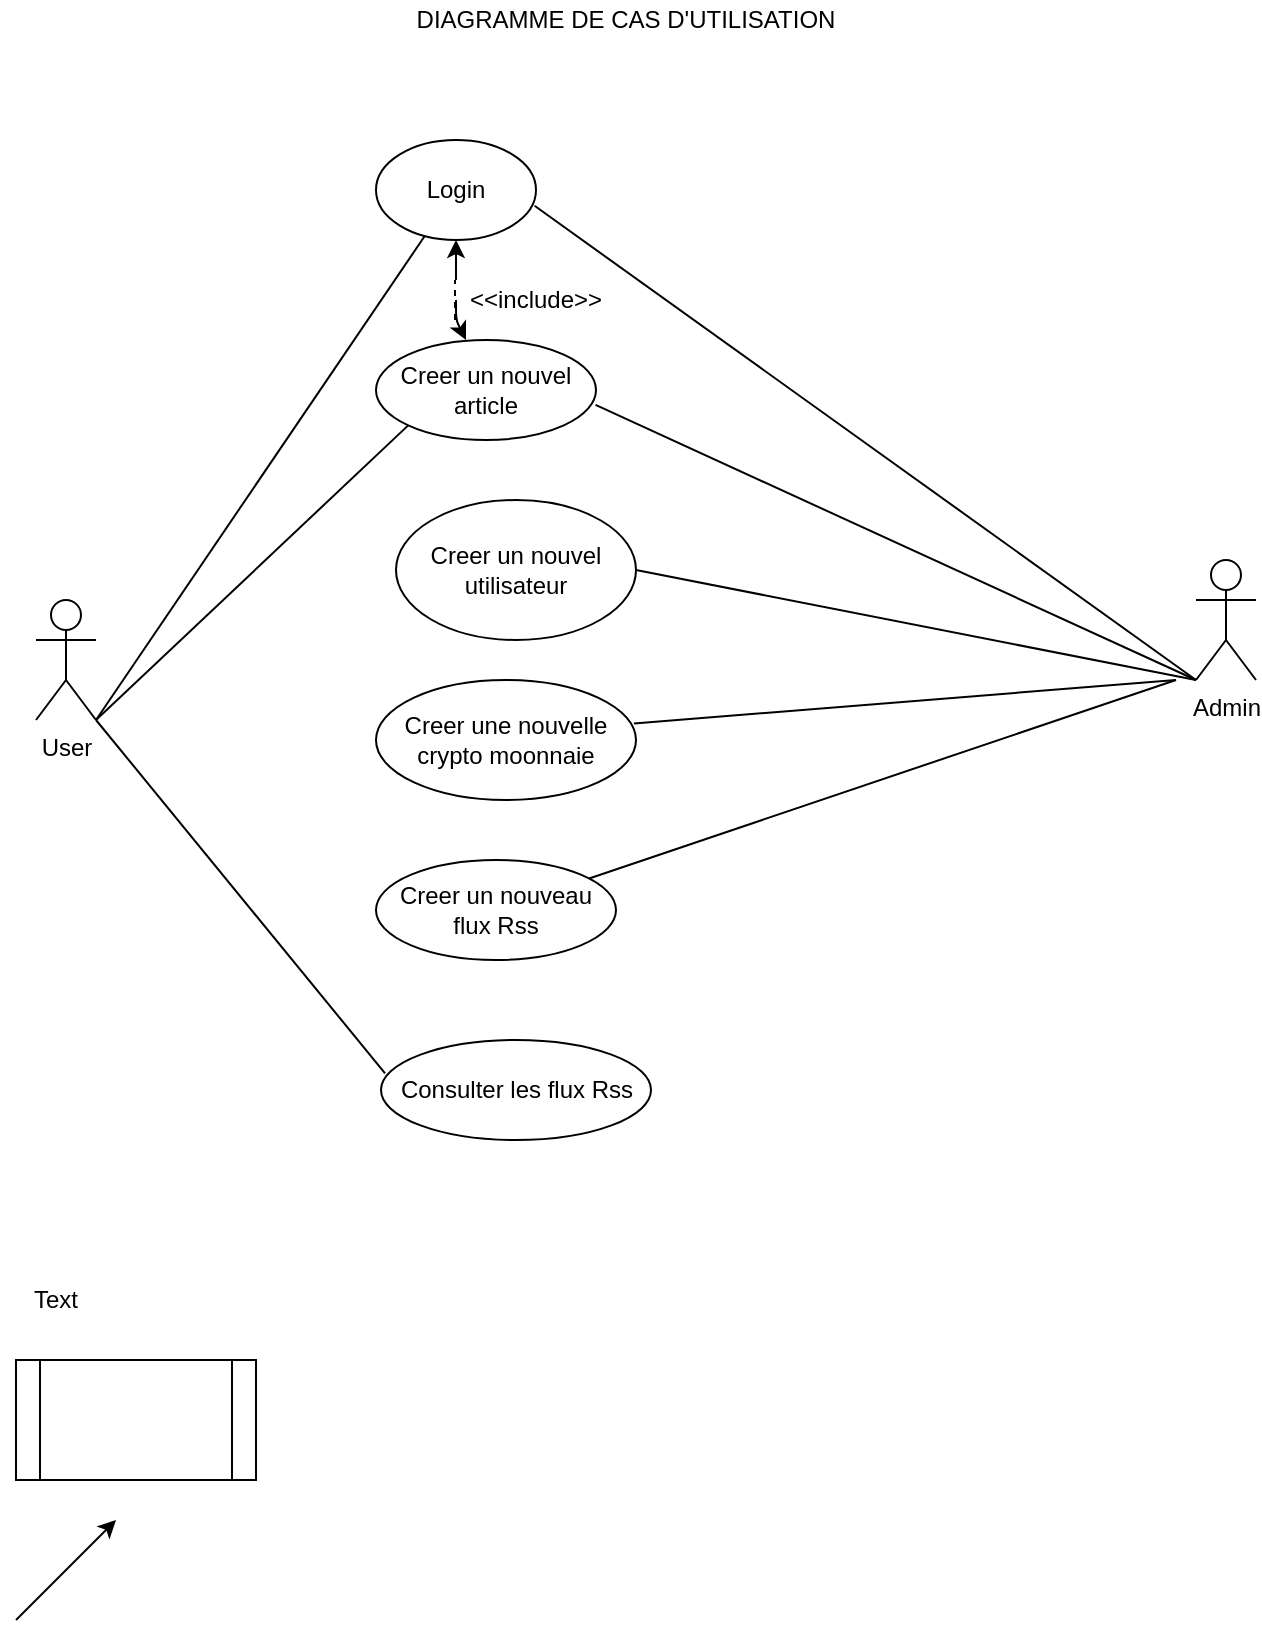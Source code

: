 <mxfile version="12.6.6" type="github"><diagram id="pBDlN9tDFztVLDYWwp_h" name="Page-1"><mxGraphModel dx="1024" dy="544" grid="1" gridSize="10" guides="1" tooltips="1" connect="1" arrows="1" fold="1" page="1" pageScale="1" pageWidth="827" pageHeight="1169" math="0" shadow="0"><root><mxCell id="0"/><mxCell id="1" parent="0"/><object label="User" Test="" id="rRhUUelpv1TZ-CdecKEw-1"><mxCell style="shape=umlActor;verticalLabelPosition=bottom;labelBackgroundColor=#ffffff;verticalAlign=top;html=1;outlineConnect=0;" vertex="1" parent="1"><mxGeometry x="60" y="320" width="30" height="60" as="geometry"/></mxCell></object><mxCell id="rRhUUelpv1TZ-CdecKEw-8" value="Login" style="ellipse;whiteSpace=wrap;html=1;" vertex="1" parent="1"><mxGeometry x="230" y="90" width="80" height="50" as="geometry"/></mxCell><mxCell id="rRhUUelpv1TZ-CdecKEw-9" value="Creer un nouvel article" style="ellipse;whiteSpace=wrap;html=1;" vertex="1" parent="1"><mxGeometry x="230" y="190" width="110" height="50" as="geometry"/></mxCell><mxCell id="rRhUUelpv1TZ-CdecKEw-10" value="Creer un nouvel utilisateur" style="ellipse;whiteSpace=wrap;html=1;" vertex="1" parent="1"><mxGeometry x="240" y="270" width="120" height="70" as="geometry"/></mxCell><mxCell id="rRhUUelpv1TZ-CdecKEw-11" value="Creer une nouvelle crypto moonnaie" style="ellipse;whiteSpace=wrap;html=1;" vertex="1" parent="1"><mxGeometry x="230" y="360" width="130" height="60" as="geometry"/></mxCell><mxCell id="rRhUUelpv1TZ-CdecKEw-12" value="Creer un nouveau flux Rss" style="ellipse;whiteSpace=wrap;html=1;" vertex="1" parent="1"><mxGeometry x="230" y="450" width="120" height="50" as="geometry"/></mxCell><mxCell id="rRhUUelpv1TZ-CdecKEw-13" value="Consulter les flux Rss" style="ellipse;whiteSpace=wrap;html=1;" vertex="1" parent="1"><mxGeometry x="232.5" y="540" width="135" height="50" as="geometry"/></mxCell><mxCell id="rRhUUelpv1TZ-CdecKEw-14" value="Admin" style="shape=umlActor;verticalLabelPosition=bottom;labelBackgroundColor=#ffffff;verticalAlign=top;html=1;outlineConnect=0;" vertex="1" parent="1"><mxGeometry x="640" y="300" width="30" height="60" as="geometry"/></mxCell><mxCell id="rRhUUelpv1TZ-CdecKEw-16" value="" style="endArrow=classic;html=1;" edge="1" parent="1"><mxGeometry width="50" height="50" relative="1" as="geometry"><mxPoint x="270" y="160" as="sourcePoint"/><mxPoint x="270" y="140" as="targetPoint"/></mxGeometry></mxCell><mxCell id="rRhUUelpv1TZ-CdecKEw-17" value="" style="endArrow=none;dashed=1;html=1;" edge="1" parent="1"><mxGeometry width="50" height="50" relative="1" as="geometry"><mxPoint x="269.5" y="180" as="sourcePoint"/><mxPoint x="269.5" y="160" as="targetPoint"/></mxGeometry></mxCell><mxCell id="rRhUUelpv1TZ-CdecKEw-18" value="" style="endArrow=classic;html=1;" edge="1" parent="1"><mxGeometry width="50" height="50" relative="1" as="geometry"><mxPoint x="270" y="170" as="sourcePoint"/><mxPoint x="275" y="190" as="targetPoint"/><Array as="points"><mxPoint x="270" y="180"/></Array></mxGeometry></mxCell><mxCell id="rRhUUelpv1TZ-CdecKEw-19" value="&amp;lt;&amp;lt;include&amp;gt;&amp;gt;" style="text;html=1;strokeColor=none;fillColor=none;align=center;verticalAlign=middle;whiteSpace=wrap;rounded=0;" vertex="1" parent="1"><mxGeometry x="290" y="160" width="40" height="20" as="geometry"/></mxCell><mxCell id="rRhUUelpv1TZ-CdecKEw-20" value="Text" style="text;html=1;strokeColor=none;fillColor=none;align=center;verticalAlign=middle;whiteSpace=wrap;rounded=0;" vertex="1" parent="1"><mxGeometry x="50" y="660" width="40" height="20" as="geometry"/></mxCell><mxCell id="rRhUUelpv1TZ-CdecKEw-21" value="" style="shape=process;whiteSpace=wrap;html=1;backgroundOutline=1;" vertex="1" parent="1"><mxGeometry x="50" y="700" width="120" height="60" as="geometry"/></mxCell><mxCell id="rRhUUelpv1TZ-CdecKEw-22" value="DIAGRAMME DE CAS D'UTILISATION" style="text;html=1;strokeColor=none;fillColor=none;align=center;verticalAlign=middle;whiteSpace=wrap;rounded=0;" vertex="1" parent="1"><mxGeometry x="150" y="20" width="410" height="20" as="geometry"/></mxCell><mxCell id="rRhUUelpv1TZ-CdecKEw-23" value="" style="endArrow=classic;html=1;" edge="1" parent="1"><mxGeometry width="50" height="50" relative="1" as="geometry"><mxPoint x="50" y="830" as="sourcePoint"/><mxPoint x="100" y="780" as="targetPoint"/></mxGeometry></mxCell><mxCell id="rRhUUelpv1TZ-CdecKEw-24" value="" style="endArrow=none;html=1;" edge="1" parent="1" target="rRhUUelpv1TZ-CdecKEw-8"><mxGeometry width="50" height="50" relative="1" as="geometry"><mxPoint x="90" y="380" as="sourcePoint"/><mxPoint x="140" y="330" as="targetPoint"/></mxGeometry></mxCell><mxCell id="rRhUUelpv1TZ-CdecKEw-25" value="" style="endArrow=none;html=1;exitX=0.991;exitY=0.658;exitDx=0;exitDy=0;exitPerimeter=0;entryX=0;entryY=1;entryDx=0;entryDy=0;entryPerimeter=0;" edge="1" parent="1" source="rRhUUelpv1TZ-CdecKEw-8" target="rRhUUelpv1TZ-CdecKEw-14"><mxGeometry width="50" height="50" relative="1" as="geometry"><mxPoint x="440" y="490" as="sourcePoint"/><mxPoint x="620" y="380" as="targetPoint"/></mxGeometry></mxCell><mxCell id="rRhUUelpv1TZ-CdecKEw-26" value="" style="endArrow=none;html=1;entryX=0;entryY=1;entryDx=0;entryDy=0;" edge="1" parent="1" target="rRhUUelpv1TZ-CdecKEw-9"><mxGeometry width="50" height="50" relative="1" as="geometry"><mxPoint x="90" y="380" as="sourcePoint"/><mxPoint x="140" y="330" as="targetPoint"/></mxGeometry></mxCell><mxCell id="rRhUUelpv1TZ-CdecKEw-27" value="" style="endArrow=none;html=1;exitX=0.998;exitY=0.649;exitDx=0;exitDy=0;exitPerimeter=0;" edge="1" parent="1" source="rRhUUelpv1TZ-CdecKEw-9"><mxGeometry width="50" height="50" relative="1" as="geometry"><mxPoint x="510" y="440" as="sourcePoint"/><mxPoint x="640" y="360" as="targetPoint"/></mxGeometry></mxCell><mxCell id="rRhUUelpv1TZ-CdecKEw-29" value="" style="endArrow=none;html=1;entryX=1;entryY=0.5;entryDx=0;entryDy=0;" edge="1" parent="1" target="rRhUUelpv1TZ-CdecKEw-10"><mxGeometry width="50" height="50" relative="1" as="geometry"><mxPoint x="640" y="360" as="sourcePoint"/><mxPoint x="400" y="290" as="targetPoint"/></mxGeometry></mxCell><mxCell id="rRhUUelpv1TZ-CdecKEw-30" value="" style="endArrow=none;html=1;entryX=0.992;entryY=0.362;entryDx=0;entryDy=0;entryPerimeter=0;" edge="1" parent="1" target="rRhUUelpv1TZ-CdecKEw-11"><mxGeometry width="50" height="50" relative="1" as="geometry"><mxPoint x="630" y="360" as="sourcePoint"/><mxPoint x="370" y="315" as="targetPoint"/></mxGeometry></mxCell><mxCell id="rRhUUelpv1TZ-CdecKEw-31" value="" style="endArrow=none;html=1;" edge="1" parent="1" target="rRhUUelpv1TZ-CdecKEw-12"><mxGeometry width="50" height="50" relative="1" as="geometry"><mxPoint x="630" y="360" as="sourcePoint"/><mxPoint x="368.96" y="391.72" as="targetPoint"/></mxGeometry></mxCell><mxCell id="rRhUUelpv1TZ-CdecKEw-32" value="" style="endArrow=none;html=1;entryX=0.015;entryY=0.333;entryDx=0;entryDy=0;entryPerimeter=0;" edge="1" parent="1" target="rRhUUelpv1TZ-CdecKEw-13"><mxGeometry width="50" height="50" relative="1" as="geometry"><mxPoint x="90" y="380" as="sourcePoint"/><mxPoint x="255.967" y="242.613" as="targetPoint"/></mxGeometry></mxCell></root></mxGraphModel></diagram></mxfile>